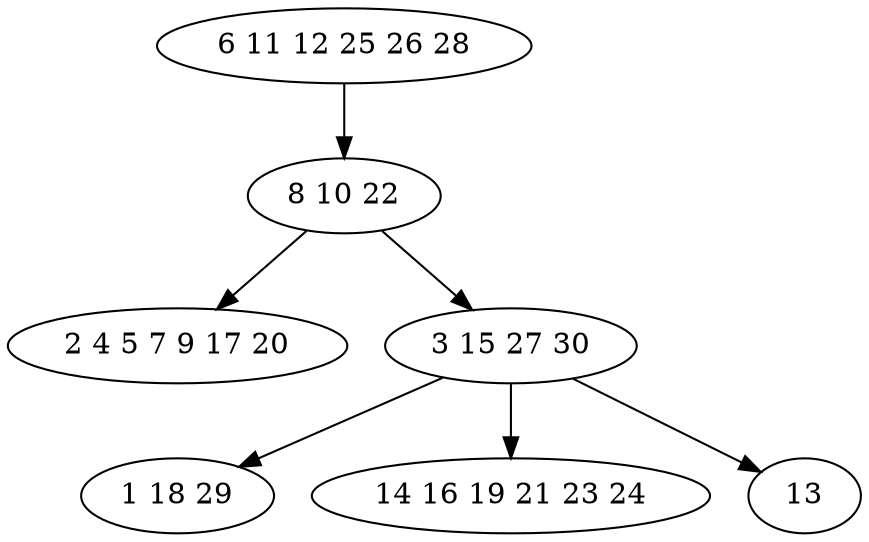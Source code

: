 digraph true_tree {
	"0" -> "1"
	"1" -> "2"
	"1" -> "3"
	"3" -> "4"
	"3" -> "5"
	"3" -> "6"
	"0" [label="6 11 12 25 26 28"];
	"1" [label="8 10 22"];
	"2" [label="2 4 5 7 9 17 20"];
	"3" [label="3 15 27 30"];
	"4" [label="1 18 29"];
	"5" [label="14 16 19 21 23 24"];
	"6" [label="13"];
}
